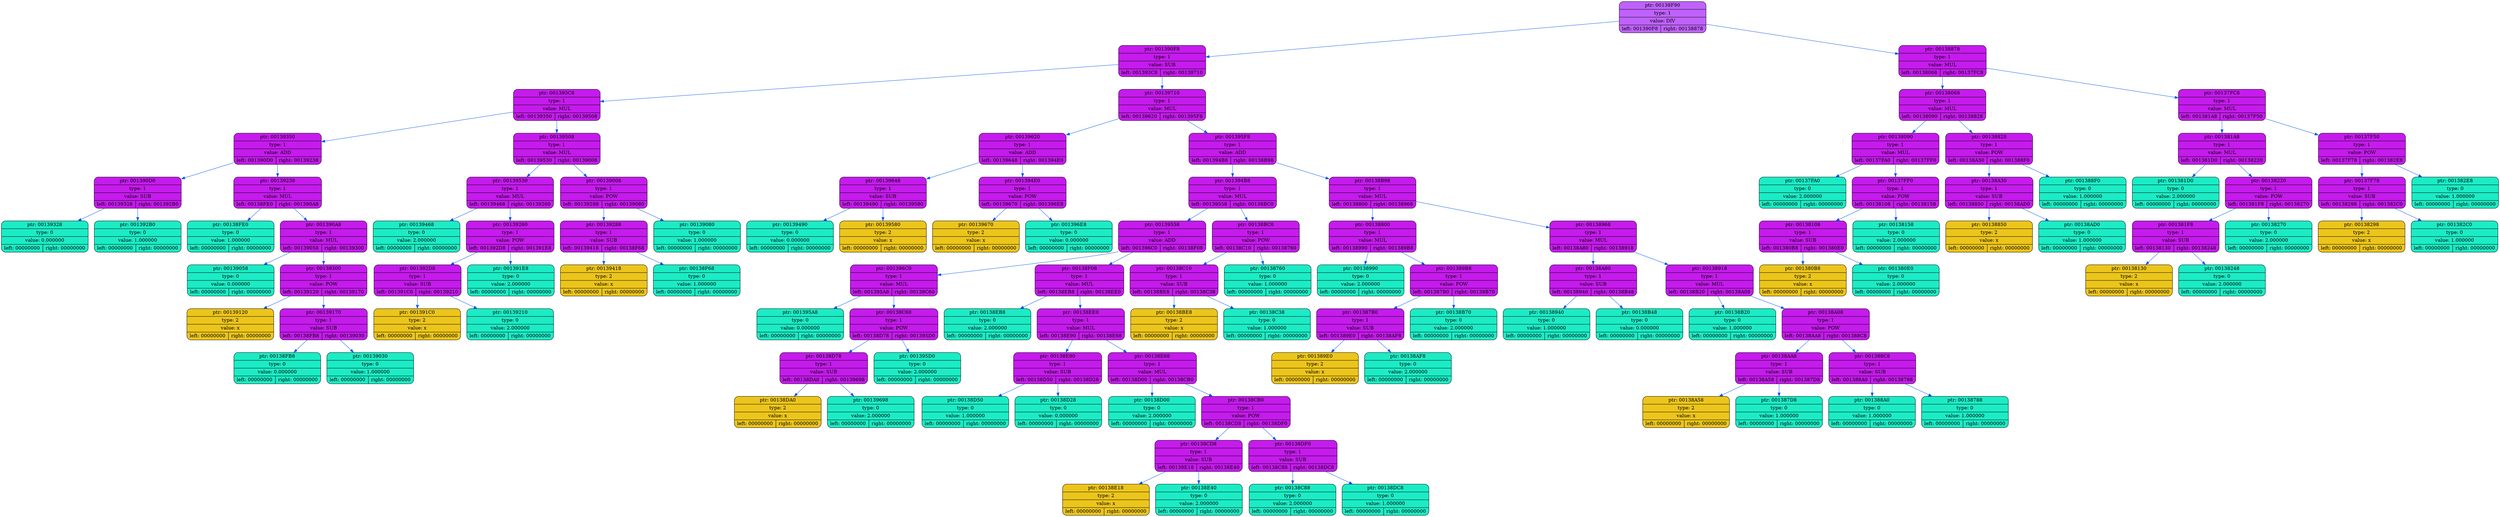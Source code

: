 digraph
{
    rankdir=TP

        node00138F90[shape=record,style="rounded,filled",fillcolor="#BF62FC",label="{ ptr: 00138F90 | type: 1 | value: DIV| { left: 001390F8 | right: 00138878 }}"];
    node00138F90 -> node001390F8[color="#0855F0"]
    node001390F8[shape=record,style="rounded,filled",fillcolor="#C51BEC",label="{ ptr: 001390F8 | type: 1 | value: SUB| { left: 001393C8 | right: 00139710 }}"];
    node001390F8 -> node001393C8[color="#0855F0"]
    node001393C8[shape=record,style="rounded,filled",fillcolor="#C51BEC",label="{ ptr: 001393C8 | type: 1 | value: MUL| { left: 00139350 | right: 00139508 }}"];
    node001393C8 -> node00139350[color="#0855F0"]
    node00139350[shape=record,style="rounded,filled",fillcolor="#C51BEC",label="{ ptr: 00139350 | type: 1 | value: ADD| { left: 001390D0 | right: 00139238 }}"];
    node00139350 -> node001390D0[color="#0855F0"]
    node001390D0[shape=record,style="rounded,filled",fillcolor="#C51BEC",label="{ ptr: 001390D0 | type: 1 | value: SUB| { left: 00139328 | right: 001392B0 }}"];
    node001390D0 -> node00139328[color="#0855F0"]
    node00139328[shape=record,style="rounded,filled",fillcolor="#1BECC5",label="{ ptr: 00139328 | type: 0 | value: 0.000000| { left: 00000000 | right: 00000000 }}"];
    node001390D0 -> node001392B0[color="#0855F0"]
    node001392B0[shape=record,style="rounded,filled",fillcolor="#1BECC5",label="{ ptr: 001392B0 | type: 0 | value: 1.000000| { left: 00000000 | right: 00000000 }}"];
    node00139350 -> node00139238[color="#0855F0"]
    node00139238[shape=record,style="rounded,filled",fillcolor="#C51BEC",label="{ ptr: 00139238 | type: 1 | value: MUL| { left: 00138FE0 | right: 001390A8 }}"];
    node00139238 -> node00138FE0[color="#0855F0"]
    node00138FE0[shape=record,style="rounded,filled",fillcolor="#1BECC5",label="{ ptr: 00138FE0 | type: 0 | value: 1.000000| { left: 00000000 | right: 00000000 }}"];
    node00139238 -> node001390A8[color="#0855F0"]
    node001390A8[shape=record,style="rounded,filled",fillcolor="#C51BEC",label="{ ptr: 001390A8 | type: 1 | value: MUL| { left: 00139058 | right: 00139300 }}"];
    node001390A8 -> node00139058[color="#0855F0"]
    node00139058[shape=record,style="rounded,filled",fillcolor="#1BECC5",label="{ ptr: 00139058 | type: 0 | value: 0.000000| { left: 00000000 | right: 00000000 }}"];
    node001390A8 -> node00139300[color="#0855F0"]
    node00139300[shape=record,style="rounded,filled",fillcolor="#C51BEC",label="{ ptr: 00139300 | type: 1 | value: POW| { left: 00139120 | right: 00139170 }}"];
    node00139300 -> node00139120[color="#0855F0"]
    node00139120[shape=record,style="rounded,filled",fillcolor="#ECC51B",label="{ ptr: 00139120 | type: 2 | value: x| { left: 00000000 | right: 00000000 }}"];
    node00139300 -> node00139170[color="#0855F0"]
    node00139170[shape=record,style="rounded,filled",fillcolor="#C51BEC",label="{ ptr: 00139170 | type: 1 | value: SUB| { left: 00138FB8 | right: 00139030 }}"];
    node00139170 -> node00138FB8[color="#0855F0"]
    node00138FB8[shape=record,style="rounded,filled",fillcolor="#1BECC5",label="{ ptr: 00138FB8 | type: 0 | value: 0.000000| { left: 00000000 | right: 00000000 }}"];
    node00139170 -> node00139030[color="#0855F0"]
    node00139030[shape=record,style="rounded,filled",fillcolor="#1BECC5",label="{ ptr: 00139030 | type: 0 | value: 1.000000| { left: 00000000 | right: 00000000 }}"];
    node001393C8 -> node00139508[color="#0855F0"]
    node00139508[shape=record,style="rounded,filled",fillcolor="#C51BEC",label="{ ptr: 00139508 | type: 1 | value: MUL| { left: 00139530 | right: 00139008 }}"];
    node00139508 -> node00139530[color="#0855F0"]
    node00139530[shape=record,style="rounded,filled",fillcolor="#C51BEC",label="{ ptr: 00139530 | type: 1 | value: MUL| { left: 00139468 | right: 00139260 }}"];
    node00139530 -> node00139468[color="#0855F0"]
    node00139468[shape=record,style="rounded,filled",fillcolor="#1BECC5",label="{ ptr: 00139468 | type: 0 | value: 2.000000| { left: 00000000 | right: 00000000 }}"];
    node00139530 -> node00139260[color="#0855F0"]
    node00139260[shape=record,style="rounded,filled",fillcolor="#C51BEC",label="{ ptr: 00139260 | type: 1 | value: POW| { left: 001392D8 | right: 001391E8 }}"];
    node00139260 -> node001392D8[color="#0855F0"]
    node001392D8[shape=record,style="rounded,filled",fillcolor="#C51BEC",label="{ ptr: 001392D8 | type: 1 | value: SUB| { left: 001391C0 | right: 00139210 }}"];
    node001392D8 -> node001391C0[color="#0855F0"]
    node001391C0[shape=record,style="rounded,filled",fillcolor="#ECC51B",label="{ ptr: 001391C0 | type: 2 | value: x| { left: 00000000 | right: 00000000 }}"];
    node001392D8 -> node00139210[color="#0855F0"]
    node00139210[shape=record,style="rounded,filled",fillcolor="#1BECC5",label="{ ptr: 00139210 | type: 0 | value: 2.000000| { left: 00000000 | right: 00000000 }}"];
    node00139260 -> node001391E8[color="#0855F0"]
    node001391E8[shape=record,style="rounded,filled",fillcolor="#1BECC5",label="{ ptr: 001391E8 | type: 0 | value: 2.000000| { left: 00000000 | right: 00000000 }}"];
    node00139508 -> node00139008[color="#0855F0"]
    node00139008[shape=record,style="rounded,filled",fillcolor="#C51BEC",label="{ ptr: 00139008 | type: 1 | value: POW| { left: 00139288 | right: 00139080 }}"];
    node00139008 -> node00139288[color="#0855F0"]
    node00139288[shape=record,style="rounded,filled",fillcolor="#C51BEC",label="{ ptr: 00139288 | type: 1 | value: SUB| { left: 00139418 | right: 00138F68 }}"];
    node00139288 -> node00139418[color="#0855F0"]
    node00139418[shape=record,style="rounded,filled",fillcolor="#ECC51B",label="{ ptr: 00139418 | type: 2 | value: x| { left: 00000000 | right: 00000000 }}"];
    node00139288 -> node00138F68[color="#0855F0"]
    node00138F68[shape=record,style="rounded,filled",fillcolor="#1BECC5",label="{ ptr: 00138F68 | type: 0 | value: 1.000000| { left: 00000000 | right: 00000000 }}"];
    node00139008 -> node00139080[color="#0855F0"]
    node00139080[shape=record,style="rounded,filled",fillcolor="#1BECC5",label="{ ptr: 00139080 | type: 0 | value: 1.000000| { left: 00000000 | right: 00000000 }}"];
    node001390F8 -> node00139710[color="#0855F0"]
    node00139710[shape=record,style="rounded,filled",fillcolor="#C51BEC",label="{ ptr: 00139710 | type: 1 | value: MUL| { left: 00139620 | right: 001395F8 }}"];
    node00139710 -> node00139620[color="#0855F0"]
    node00139620[shape=record,style="rounded,filled",fillcolor="#C51BEC",label="{ ptr: 00139620 | type: 1 | value: ADD| { left: 00139648 | right: 001394E0 }}"];
    node00139620 -> node00139648[color="#0855F0"]
    node00139648[shape=record,style="rounded,filled",fillcolor="#C51BEC",label="{ ptr: 00139648 | type: 1 | value: SUB| { left: 00139490 | right: 00139580 }}"];
    node00139648 -> node00139490[color="#0855F0"]
    node00139490[shape=record,style="rounded,filled",fillcolor="#1BECC5",label="{ ptr: 00139490 | type: 0 | value: 0.000000| { left: 00000000 | right: 00000000 }}"];
    node00139648 -> node00139580[color="#0855F0"]
    node00139580[shape=record,style="rounded,filled",fillcolor="#ECC51B",label="{ ptr: 00139580 | type: 2 | value: x| { left: 00000000 | right: 00000000 }}"];
    node00139620 -> node001394E0[color="#0855F0"]
    node001394E0[shape=record,style="rounded,filled",fillcolor="#C51BEC",label="{ ptr: 001394E0 | type: 1 | value: POW| { left: 00139670 | right: 001396E8 }}"];
    node001394E0 -> node00139670[color="#0855F0"]
    node00139670[shape=record,style="rounded,filled",fillcolor="#ECC51B",label="{ ptr: 00139670 | type: 2 | value: x| { left: 00000000 | right: 00000000 }}"];
    node001394E0 -> node001396E8[color="#0855F0"]
    node001396E8[shape=record,style="rounded,filled",fillcolor="#1BECC5",label="{ ptr: 001396E8 | type: 0 | value: 0.000000| { left: 00000000 | right: 00000000 }}"];
    node00139710 -> node001395F8[color="#0855F0"]
    node001395F8[shape=record,style="rounded,filled",fillcolor="#C51BEC",label="{ ptr: 001395F8 | type: 1 | value: ADD| { left: 001394B8 | right: 00138B98 }}"];
    node001395F8 -> node001394B8[color="#0855F0"]
    node001394B8[shape=record,style="rounded,filled",fillcolor="#C51BEC",label="{ ptr: 001394B8 | type: 1 | value: MUL| { left: 00139558 | right: 00138BC0 }}"];
    node001394B8 -> node00139558[color="#0855F0"]
    node00139558[shape=record,style="rounded,filled",fillcolor="#C51BEC",label="{ ptr: 00139558 | type: 1 | value: ADD| { left: 001396C0 | right: 00138F08 }}"];
    node00139558 -> node001396C0[color="#0855F0"]
    node001396C0[shape=record,style="rounded,filled",fillcolor="#C51BEC",label="{ ptr: 001396C0 | type: 1 | value: MUL| { left: 001395A8 | right: 00138C60 }}"];
    node001396C0 -> node001395A8[color="#0855F0"]
    node001395A8[shape=record,style="rounded,filled",fillcolor="#1BECC5",label="{ ptr: 001395A8 | type: 0 | value: 0.000000| { left: 00000000 | right: 00000000 }}"];
    node001396C0 -> node00138C60[color="#0855F0"]
    node00138C60[shape=record,style="rounded,filled",fillcolor="#C51BEC",label="{ ptr: 00138C60 | type: 1 | value: POW| { left: 00138D78 | right: 001395D0 }}"];
    node00138C60 -> node00138D78[color="#0855F0"]
    node00138D78[shape=record,style="rounded,filled",fillcolor="#C51BEC",label="{ ptr: 00138D78 | type: 1 | value: SUB| { left: 00138DA0 | right: 00139698 }}"];
    node00138D78 -> node00138DA0[color="#0855F0"]
    node00138DA0[shape=record,style="rounded,filled",fillcolor="#ECC51B",label="{ ptr: 00138DA0 | type: 2 | value: x| { left: 00000000 | right: 00000000 }}"];
    node00138D78 -> node00139698[color="#0855F0"]
    node00139698[shape=record,style="rounded,filled",fillcolor="#1BECC5",label="{ ptr: 00139698 | type: 0 | value: 2.000000| { left: 00000000 | right: 00000000 }}"];
    node00138C60 -> node001395D0[color="#0855F0"]
    node001395D0[shape=record,style="rounded,filled",fillcolor="#1BECC5",label="{ ptr: 001395D0 | type: 0 | value: 2.000000| { left: 00000000 | right: 00000000 }}"];
    node00139558 -> node00138F08[color="#0855F0"]
    node00138F08[shape=record,style="rounded,filled",fillcolor="#C51BEC",label="{ ptr: 00138F08 | type: 1 | value: MUL| { left: 00138EB8 | right: 00138EE0 }}"];
    node00138F08 -> node00138EB8[color="#0855F0"]
    node00138EB8[shape=record,style="rounded,filled",fillcolor="#1BECC5",label="{ ptr: 00138EB8 | type: 0 | value: 2.000000| { left: 00000000 | right: 00000000 }}"];
    node00138F08 -> node00138EE0[color="#0855F0"]
    node00138EE0[shape=record,style="rounded,filled",fillcolor="#C51BEC",label="{ ptr: 00138EE0 | type: 1 | value: MUL| { left: 00138E90 | right: 00138E68 }}"];
    node00138EE0 -> node00138E90[color="#0855F0"]
    node00138E90[shape=record,style="rounded,filled",fillcolor="#C51BEC",label="{ ptr: 00138E90 | type: 1 | value: SUB| { left: 00138D50 | right: 00138D28 }}"];
    node00138E90 -> node00138D50[color="#0855F0"]
    node00138D50[shape=record,style="rounded,filled",fillcolor="#1BECC5",label="{ ptr: 00138D50 | type: 0 | value: 1.000000| { left: 00000000 | right: 00000000 }}"];
    node00138E90 -> node00138D28[color="#0855F0"]
    node00138D28[shape=record,style="rounded,filled",fillcolor="#1BECC5",label="{ ptr: 00138D28 | type: 0 | value: 0.000000| { left: 00000000 | right: 00000000 }}"];
    node00138EE0 -> node00138E68[color="#0855F0"]
    node00138E68[shape=record,style="rounded,filled",fillcolor="#C51BEC",label="{ ptr: 00138E68 | type: 1 | value: MUL| { left: 00138D00 | right: 00138CB0 }}"];
    node00138E68 -> node00138D00[color="#0855F0"]
    node00138D00[shape=record,style="rounded,filled",fillcolor="#1BECC5",label="{ ptr: 00138D00 | type: 0 | value: 2.000000| { left: 00000000 | right: 00000000 }}"];
    node00138E68 -> node00138CB0[color="#0855F0"]
    node00138CB0[shape=record,style="rounded,filled",fillcolor="#C51BEC",label="{ ptr: 00138CB0 | type: 1 | value: POW| { left: 00138CD8 | right: 00138DF0 }}"];
    node00138CB0 -> node00138CD8[color="#0855F0"]
    node00138CD8[shape=record,style="rounded,filled",fillcolor="#C51BEC",label="{ ptr: 00138CD8 | type: 1 | value: SUB| { left: 00138E18 | right: 00138E40 }}"];
    node00138CD8 -> node00138E18[color="#0855F0"]
    node00138E18[shape=record,style="rounded,filled",fillcolor="#ECC51B",label="{ ptr: 00138E18 | type: 2 | value: x| { left: 00000000 | right: 00000000 }}"];
    node00138CD8 -> node00138E40[color="#0855F0"]
    node00138E40[shape=record,style="rounded,filled",fillcolor="#1BECC5",label="{ ptr: 00138E40 | type: 0 | value: 2.000000| { left: 00000000 | right: 00000000 }}"];
    node00138CB0 -> node00138DF0[color="#0855F0"]
    node00138DF0[shape=record,style="rounded,filled",fillcolor="#C51BEC",label="{ ptr: 00138DF0 | type: 1 | value: SUB| { left: 00138C88 | right: 00138DC8 }}"];
    node00138DF0 -> node00138C88[color="#0855F0"]
    node00138C88[shape=record,style="rounded,filled",fillcolor="#1BECC5",label="{ ptr: 00138C88 | type: 0 | value: 2.000000| { left: 00000000 | right: 00000000 }}"];
    node00138DF0 -> node00138DC8[color="#0855F0"]
    node00138DC8[shape=record,style="rounded,filled",fillcolor="#1BECC5",label="{ ptr: 00138DC8 | type: 0 | value: 1.000000| { left: 00000000 | right: 00000000 }}"];
    node001394B8 -> node00138BC0[color="#0855F0"]
    node00138BC0[shape=record,style="rounded,filled",fillcolor="#C51BEC",label="{ ptr: 00138BC0 | type: 1 | value: POW| { left: 00138C10 | right: 00138760 }}"];
    node00138BC0 -> node00138C10[color="#0855F0"]
    node00138C10[shape=record,style="rounded,filled",fillcolor="#C51BEC",label="{ ptr: 00138C10 | type: 1 | value: SUB| { left: 00138BE8 | right: 00138C38 }}"];
    node00138C10 -> node00138BE8[color="#0855F0"]
    node00138BE8[shape=record,style="rounded,filled",fillcolor="#ECC51B",label="{ ptr: 00138BE8 | type: 2 | value: x| { left: 00000000 | right: 00000000 }}"];
    node00138C10 -> node00138C38[color="#0855F0"]
    node00138C38[shape=record,style="rounded,filled",fillcolor="#1BECC5",label="{ ptr: 00138C38 | type: 0 | value: 1.000000| { left: 00000000 | right: 00000000 }}"];
    node00138BC0 -> node00138760[color="#0855F0"]
    node00138760[shape=record,style="rounded,filled",fillcolor="#1BECC5",label="{ ptr: 00138760 | type: 0 | value: 1.000000| { left: 00000000 | right: 00000000 }}"];
    node001395F8 -> node00138B98[color="#0855F0"]
    node00138B98[shape=record,style="rounded,filled",fillcolor="#C51BEC",label="{ ptr: 00138B98 | type: 1 | value: MUL| { left: 00138800 | right: 00138968 }}"];
    node00138B98 -> node00138800[color="#0855F0"]
    node00138800[shape=record,style="rounded,filled",fillcolor="#C51BEC",label="{ ptr: 00138800 | type: 1 | value: MUL| { left: 00138990 | right: 001389B8 }}"];
    node00138800 -> node00138990[color="#0855F0"]
    node00138990[shape=record,style="rounded,filled",fillcolor="#1BECC5",label="{ ptr: 00138990 | type: 0 | value: 2.000000| { left: 00000000 | right: 00000000 }}"];
    node00138800 -> node001389B8[color="#0855F0"]
    node001389B8[shape=record,style="rounded,filled",fillcolor="#C51BEC",label="{ ptr: 001389B8 | type: 1 | value: POW| { left: 001387B0 | right: 00138B70 }}"];
    node001389B8 -> node001387B0[color="#0855F0"]
    node001387B0[shape=record,style="rounded,filled",fillcolor="#C51BEC",label="{ ptr: 001387B0 | type: 1 | value: SUB| { left: 001389E0 | right: 00138AF8 }}"];
    node001387B0 -> node001389E0[color="#0855F0"]
    node001389E0[shape=record,style="rounded,filled",fillcolor="#ECC51B",label="{ ptr: 001389E0 | type: 2 | value: x| { left: 00000000 | right: 00000000 }}"];
    node001387B0 -> node00138AF8[color="#0855F0"]
    node00138AF8[shape=record,style="rounded,filled",fillcolor="#1BECC5",label="{ ptr: 00138AF8 | type: 0 | value: 2.000000| { left: 00000000 | right: 00000000 }}"];
    node001389B8 -> node00138B70[color="#0855F0"]
    node00138B70[shape=record,style="rounded,filled",fillcolor="#1BECC5",label="{ ptr: 00138B70 | type: 0 | value: 2.000000| { left: 00000000 | right: 00000000 }}"];
    node00138B98 -> node00138968[color="#0855F0"]
    node00138968[shape=record,style="rounded,filled",fillcolor="#C51BEC",label="{ ptr: 00138968 | type: 1 | value: MUL| { left: 00138A80 | right: 00138918 }}"];
    node00138968 -> node00138A80[color="#0855F0"]
    node00138A80[shape=record,style="rounded,filled",fillcolor="#C51BEC",label="{ ptr: 00138A80 | type: 1 | value: SUB| { left: 00138940 | right: 00138B48 }}"];
    node00138A80 -> node00138940[color="#0855F0"]
    node00138940[shape=record,style="rounded,filled",fillcolor="#1BECC5",label="{ ptr: 00138940 | type: 0 | value: 1.000000| { left: 00000000 | right: 00000000 }}"];
    node00138A80 -> node00138B48[color="#0855F0"]
    node00138B48[shape=record,style="rounded,filled",fillcolor="#1BECC5",label="{ ptr: 00138B48 | type: 0 | value: 0.000000| { left: 00000000 | right: 00000000 }}"];
    node00138968 -> node00138918[color="#0855F0"]
    node00138918[shape=record,style="rounded,filled",fillcolor="#C51BEC",label="{ ptr: 00138918 | type: 1 | value: MUL| { left: 00138B20 | right: 00138A08 }}"];
    node00138918 -> node00138B20[color="#0855F0"]
    node00138B20[shape=record,style="rounded,filled",fillcolor="#1BECC5",label="{ ptr: 00138B20 | type: 0 | value: 1.000000| { left: 00000000 | right: 00000000 }}"];
    node00138918 -> node00138A08[color="#0855F0"]
    node00138A08[shape=record,style="rounded,filled",fillcolor="#C51BEC",label="{ ptr: 00138A08 | type: 1 | value: POW| { left: 00138AA8 | right: 001388C8 }}"];
    node00138A08 -> node00138AA8[color="#0855F0"]
    node00138AA8[shape=record,style="rounded,filled",fillcolor="#C51BEC",label="{ ptr: 00138AA8 | type: 1 | value: SUB| { left: 00138A58 | right: 001387D8 }}"];
    node00138AA8 -> node00138A58[color="#0855F0"]
    node00138A58[shape=record,style="rounded,filled",fillcolor="#ECC51B",label="{ ptr: 00138A58 | type: 2 | value: x| { left: 00000000 | right: 00000000 }}"];
    node00138AA8 -> node001387D8[color="#0855F0"]
    node001387D8[shape=record,style="rounded,filled",fillcolor="#1BECC5",label="{ ptr: 001387D8 | type: 0 | value: 1.000000| { left: 00000000 | right: 00000000 }}"];
    node00138A08 -> node001388C8[color="#0855F0"]
    node001388C8[shape=record,style="rounded,filled",fillcolor="#C51BEC",label="{ ptr: 001388C8 | type: 1 | value: SUB| { left: 001388A0 | right: 00138788 }}"];
    node001388C8 -> node001388A0[color="#0855F0"]
    node001388A0[shape=record,style="rounded,filled",fillcolor="#1BECC5",label="{ ptr: 001388A0 | type: 0 | value: 1.000000| { left: 00000000 | right: 00000000 }}"];
    node001388C8 -> node00138788[color="#0855F0"]
    node00138788[shape=record,style="rounded,filled",fillcolor="#1BECC5",label="{ ptr: 00138788 | type: 0 | value: 1.000000| { left: 00000000 | right: 00000000 }}"];
    node00138F90 -> node00138878[color="#0855F0"]
    node00138878[shape=record,style="rounded,filled",fillcolor="#C51BEC",label="{ ptr: 00138878 | type: 1 | value: MUL| { left: 00138068 | right: 00137FC8 }}"];
    node00138878 -> node00138068[color="#0855F0"]
    node00138068[shape=record,style="rounded,filled",fillcolor="#C51BEC",label="{ ptr: 00138068 | type: 1 | value: MUL| { left: 00138090 | right: 00138828 }}"];
    node00138068 -> node00138090[color="#0855F0"]
    node00138090[shape=record,style="rounded,filled",fillcolor="#C51BEC",label="{ ptr: 00138090 | type: 1 | value: MUL| { left: 00137FA0 | right: 00137FF0 }}"];
    node00138090 -> node00137FA0[color="#0855F0"]
    node00137FA0[shape=record,style="rounded,filled",fillcolor="#1BECC5",label="{ ptr: 00137FA0 | type: 0 | value: 2.000000| { left: 00000000 | right: 00000000 }}"];
    node00138090 -> node00137FF0[color="#0855F0"]
    node00137FF0[shape=record,style="rounded,filled",fillcolor="#C51BEC",label="{ ptr: 00137FF0 | type: 1 | value: POW| { left: 00138108 | right: 00138158 }}"];
    node00137FF0 -> node00138108[color="#0855F0"]
    node00138108[shape=record,style="rounded,filled",fillcolor="#C51BEC",label="{ ptr: 00138108 | type: 1 | value: SUB| { left: 001380B8 | right: 001380E0 }}"];
    node00138108 -> node001380B8[color="#0855F0"]
    node001380B8[shape=record,style="rounded,filled",fillcolor="#ECC51B",label="{ ptr: 001380B8 | type: 2 | value: x| { left: 00000000 | right: 00000000 }}"];
    node00138108 -> node001380E0[color="#0855F0"]
    node001380E0[shape=record,style="rounded,filled",fillcolor="#1BECC5",label="{ ptr: 001380E0 | type: 0 | value: 2.000000| { left: 00000000 | right: 00000000 }}"];
    node00137FF0 -> node00138158[color="#0855F0"]
    node00138158[shape=record,style="rounded,filled",fillcolor="#1BECC5",label="{ ptr: 00138158 | type: 0 | value: 2.000000| { left: 00000000 | right: 00000000 }}"];
    node00138068 -> node00138828[color="#0855F0"]
    node00138828[shape=record,style="rounded,filled",fillcolor="#C51BEC",label="{ ptr: 00138828 | type: 1 | value: POW| { left: 00138A30 | right: 001388F0 }}"];
    node00138828 -> node00138A30[color="#0855F0"]
    node00138A30[shape=record,style="rounded,filled",fillcolor="#C51BEC",label="{ ptr: 00138A30 | type: 1 | value: SUB| { left: 00138850 | right: 00138AD0 }}"];
    node00138A30 -> node00138850[color="#0855F0"]
    node00138850[shape=record,style="rounded,filled",fillcolor="#ECC51B",label="{ ptr: 00138850 | type: 2 | value: x| { left: 00000000 | right: 00000000 }}"];
    node00138A30 -> node00138AD0[color="#0855F0"]
    node00138AD0[shape=record,style="rounded,filled",fillcolor="#1BECC5",label="{ ptr: 00138AD0 | type: 0 | value: 1.000000| { left: 00000000 | right: 00000000 }}"];
    node00138828 -> node001388F0[color="#0855F0"]
    node001388F0[shape=record,style="rounded,filled",fillcolor="#1BECC5",label="{ ptr: 001388F0 | type: 0 | value: 1.000000| { left: 00000000 | right: 00000000 }}"];
    node00138878 -> node00137FC8[color="#0855F0"]
    node00137FC8[shape=record,style="rounded,filled",fillcolor="#C51BEC",label="{ ptr: 00137FC8 | type: 1 | value: MUL| { left: 001381A8 | right: 00137F50 }}"];
    node00137FC8 -> node001381A8[color="#0855F0"]
    node001381A8[shape=record,style="rounded,filled",fillcolor="#C51BEC",label="{ ptr: 001381A8 | type: 1 | value: MUL| { left: 001381D0 | right: 00138220 }}"];
    node001381A8 -> node001381D0[color="#0855F0"]
    node001381D0[shape=record,style="rounded,filled",fillcolor="#1BECC5",label="{ ptr: 001381D0 | type: 0 | value: 2.000000| { left: 00000000 | right: 00000000 }}"];
    node001381A8 -> node00138220[color="#0855F0"]
    node00138220[shape=record,style="rounded,filled",fillcolor="#C51BEC",label="{ ptr: 00138220 | type: 1 | value: POW| { left: 001381F8 | right: 00138270 }}"];
    node00138220 -> node001381F8[color="#0855F0"]
    node001381F8[shape=record,style="rounded,filled",fillcolor="#C51BEC",label="{ ptr: 001381F8 | type: 1 | value: SUB| { left: 00138130 | right: 00138248 }}"];
    node001381F8 -> node00138130[color="#0855F0"]
    node00138130[shape=record,style="rounded,filled",fillcolor="#ECC51B",label="{ ptr: 00138130 | type: 2 | value: x| { left: 00000000 | right: 00000000 }}"];
    node001381F8 -> node00138248[color="#0855F0"]
    node00138248[shape=record,style="rounded,filled",fillcolor="#1BECC5",label="{ ptr: 00138248 | type: 0 | value: 2.000000| { left: 00000000 | right: 00000000 }}"];
    node00138220 -> node00138270[color="#0855F0"]
    node00138270[shape=record,style="rounded,filled",fillcolor="#1BECC5",label="{ ptr: 00138270 | type: 0 | value: 2.000000| { left: 00000000 | right: 00000000 }}"];
    node00137FC8 -> node00137F50[color="#0855F0"]
    node00137F50[shape=record,style="rounded,filled",fillcolor="#C51BEC",label="{ ptr: 00137F50 | type: 1 | value: POW| { left: 00137F78 | right: 001382E8 }}"];
    node00137F50 -> node00137F78[color="#0855F0"]
    node00137F78[shape=record,style="rounded,filled",fillcolor="#C51BEC",label="{ ptr: 00137F78 | type: 1 | value: SUB| { left: 00138298 | right: 001382C0 }}"];
    node00137F78 -> node00138298[color="#0855F0"]
    node00138298[shape=record,style="rounded,filled",fillcolor="#ECC51B",label="{ ptr: 00138298 | type: 2 | value: x| { left: 00000000 | right: 00000000 }}"];
    node00137F78 -> node001382C0[color="#0855F0"]
    node001382C0[shape=record,style="rounded,filled",fillcolor="#1BECC5",label="{ ptr: 001382C0 | type: 0 | value: 1.000000| { left: 00000000 | right: 00000000 }}"];
    node00137F50 -> node001382E8[color="#0855F0"]
    node001382E8[shape=record,style="rounded,filled",fillcolor="#1BECC5",label="{ ptr: 001382E8 | type: 0 | value: 1.000000| { left: 00000000 | right: 00000000 }}"];
}